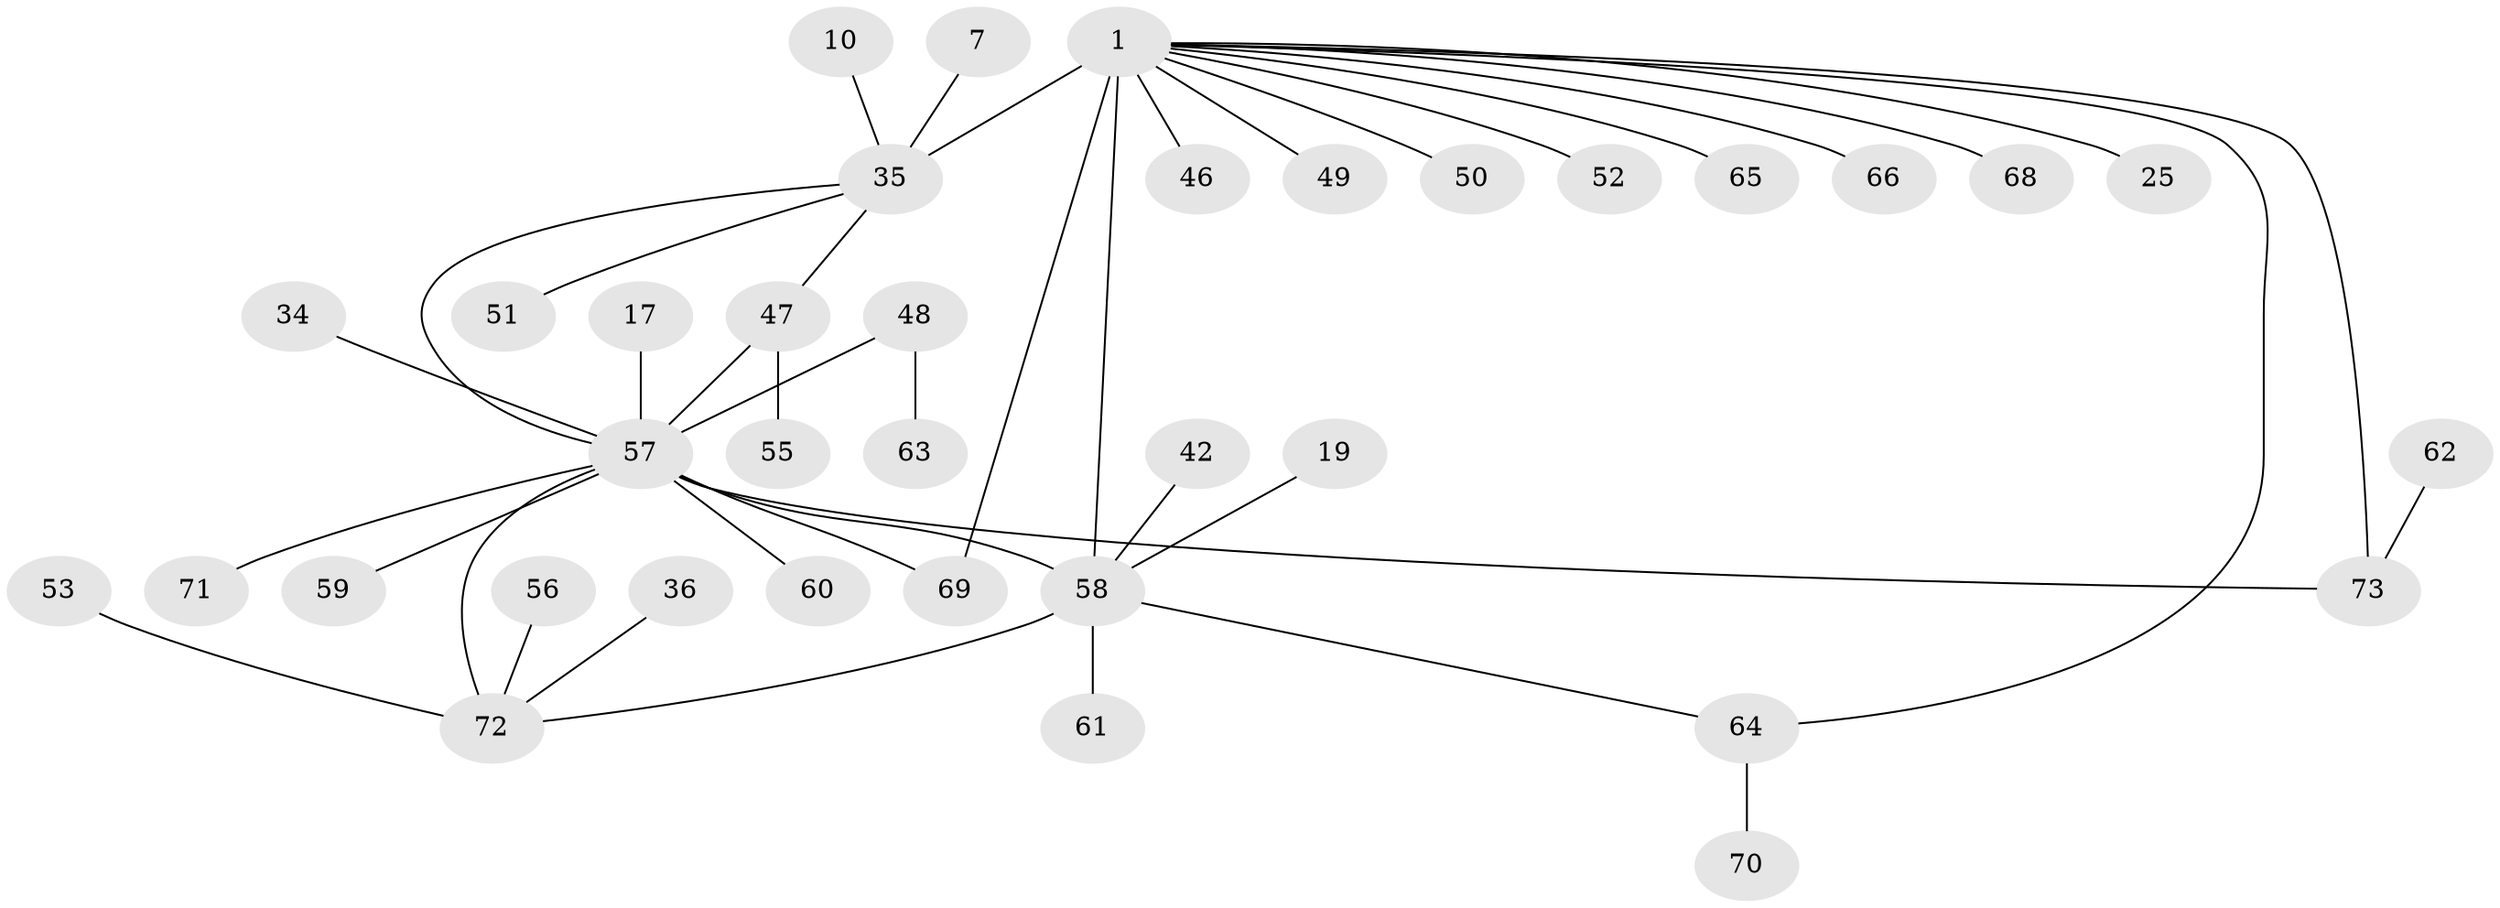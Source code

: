 // original degree distribution, {21: 0.0136986301369863, 12: 0.0136986301369863, 19: 0.0136986301369863, 4: 0.0684931506849315, 7: 0.0136986301369863, 1: 0.4383561643835616, 3: 0.1095890410958904, 2: 0.2876712328767123, 8: 0.0136986301369863, 6: 0.0136986301369863, 5: 0.0136986301369863}
// Generated by graph-tools (version 1.1) at 2025/46/03/09/25 04:46:52]
// undirected, 36 vertices, 41 edges
graph export_dot {
graph [start="1"]
  node [color=gray90,style=filled];
  1;
  7;
  10;
  17;
  19;
  25;
  34;
  35 [super="+6+26"];
  36;
  42;
  46 [super="+21"];
  47 [super="+31+30"];
  48;
  49;
  50;
  51;
  52;
  53;
  55;
  56;
  57 [super="+11+32+33+28"];
  58 [super="+41"];
  59 [super="+20"];
  60;
  61 [super="+37"];
  62;
  63;
  64 [super="+8+29+40+43"];
  65;
  66;
  68;
  69 [super="+44+45"];
  70;
  71 [super="+38"];
  72 [super="+39+67"];
  73 [super="+54"];
  1 -- 25;
  1 -- 35 [weight=3];
  1 -- 49;
  1 -- 50;
  1 -- 52;
  1 -- 58 [weight=5];
  1 -- 65;
  1 -- 66;
  1 -- 68;
  1 -- 73;
  1 -- 69 [weight=2];
  1 -- 46;
  1 -- 64;
  7 -- 35;
  10 -- 35;
  17 -- 57;
  19 -- 58;
  34 -- 57;
  35 -- 51;
  35 -- 47;
  35 -- 57;
  36 -- 72;
  42 -- 58;
  47 -- 55;
  47 -- 57 [weight=2];
  48 -- 63;
  48 -- 57;
  53 -- 72;
  56 -- 72;
  57 -- 58 [weight=6];
  57 -- 69;
  57 -- 72 [weight=3];
  57 -- 73 [weight=2];
  57 -- 59;
  57 -- 60;
  57 -- 71;
  58 -- 72 [weight=2];
  58 -- 64;
  58 -- 61;
  62 -- 73;
  64 -- 70;
}
